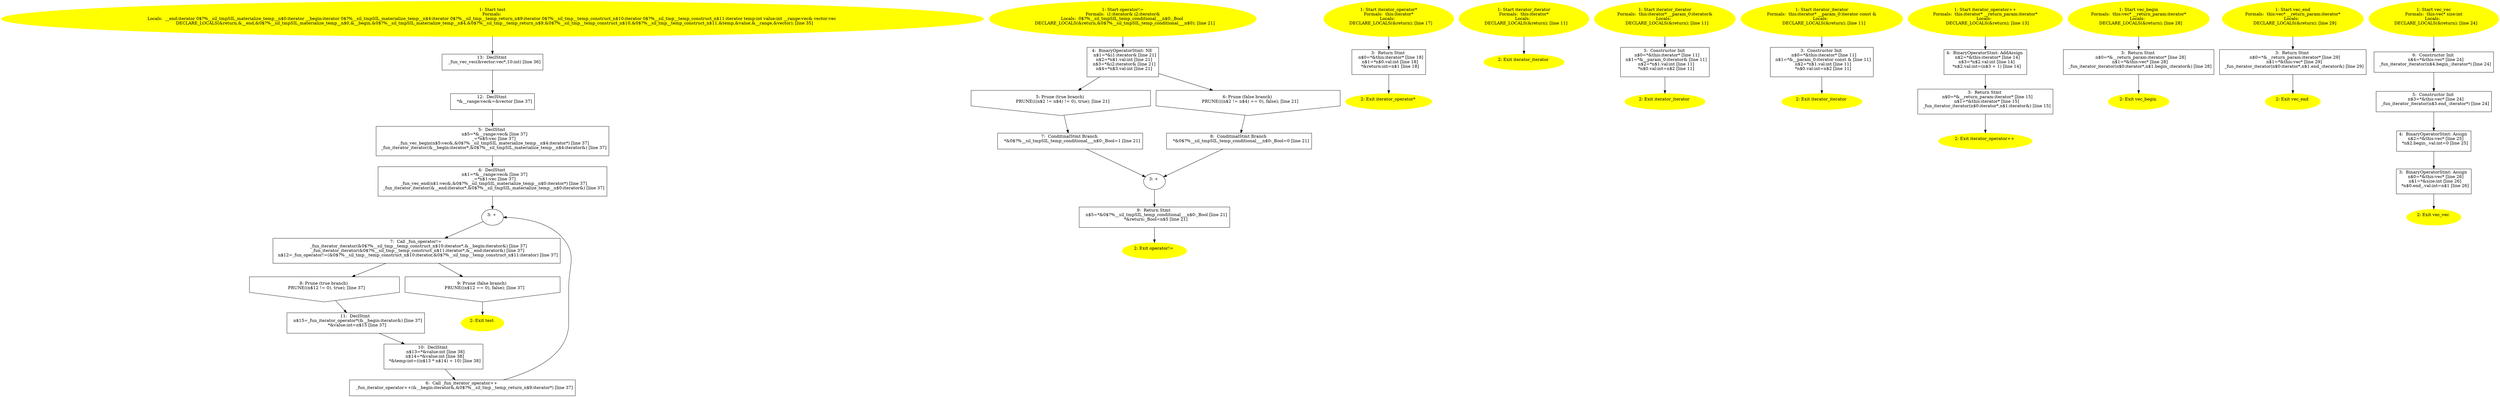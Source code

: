 /* @generated */
digraph iCFG {
"test#_Z4testv.1b928d988491fdd2fa78fcb048d46e8c_1" [label="1: Start test\nFormals: \nLocals:  __end:iterator 0$?%__sil_tmpSIL_materialize_temp__n$0:iterator __begin:iterator 0$?%__sil_tmpSIL_materialize_temp__n$4:iterator 0$?%__sil_tmp__temp_return_n$9:iterator 0$?%__sil_tmp__temp_construct_n$10:iterator 0$?%__sil_tmp__temp_construct_n$11:iterator temp:int value:int __range:vec& vector:vec \n   DECLARE_LOCALS(&return,&__end,&0$?%__sil_tmpSIL_materialize_temp__n$0,&__begin,&0$?%__sil_tmpSIL_materialize_temp__n$4,&0$?%__sil_tmp__temp_return_n$9,&0$?%__sil_tmp__temp_construct_n$10,&0$?%__sil_tmp__temp_construct_n$11,&temp,&value,&__range,&vector); [line 35]\n " color=yellow style=filled]
	

	 "test#_Z4testv.1b928d988491fdd2fa78fcb048d46e8c_1" -> "test#_Z4testv.1b928d988491fdd2fa78fcb048d46e8c_13" ;
"test#_Z4testv.1b928d988491fdd2fa78fcb048d46e8c_2" [label="2: Exit test \n  " color=yellow style=filled]
	

"test#_Z4testv.1b928d988491fdd2fa78fcb048d46e8c_3" [label="3: + \n  " ]
	

	 "test#_Z4testv.1b928d988491fdd2fa78fcb048d46e8c_3" -> "test#_Z4testv.1b928d988491fdd2fa78fcb048d46e8c_7" ;
"test#_Z4testv.1b928d988491fdd2fa78fcb048d46e8c_4" [label="4:  DeclStmt \n   n$1=*&__range:vec& [line 37]\n  _=*n$1:vec [line 37]\n  _fun_vec_end(n$1:vec&,&0$?%__sil_tmpSIL_materialize_temp__n$0:iterator*) [line 37]\n  _fun_iterator_iterator(&__end:iterator*,&0$?%__sil_tmpSIL_materialize_temp__n$0:iterator&) [line 37]\n " shape="box"]
	

	 "test#_Z4testv.1b928d988491fdd2fa78fcb048d46e8c_4" -> "test#_Z4testv.1b928d988491fdd2fa78fcb048d46e8c_3" ;
"test#_Z4testv.1b928d988491fdd2fa78fcb048d46e8c_5" [label="5:  DeclStmt \n   n$5=*&__range:vec& [line 37]\n  _=*n$5:vec [line 37]\n  _fun_vec_begin(n$5:vec&,&0$?%__sil_tmpSIL_materialize_temp__n$4:iterator*) [line 37]\n  _fun_iterator_iterator(&__begin:iterator*,&0$?%__sil_tmpSIL_materialize_temp__n$4:iterator&) [line 37]\n " shape="box"]
	

	 "test#_Z4testv.1b928d988491fdd2fa78fcb048d46e8c_5" -> "test#_Z4testv.1b928d988491fdd2fa78fcb048d46e8c_4" ;
"test#_Z4testv.1b928d988491fdd2fa78fcb048d46e8c_6" [label="6:  Call _fun_iterator_operator++ \n   _fun_iterator_operator++(&__begin:iterator&,&0$?%__sil_tmp__temp_return_n$9:iterator*) [line 37]\n " shape="box"]
	

	 "test#_Z4testv.1b928d988491fdd2fa78fcb048d46e8c_6" -> "test#_Z4testv.1b928d988491fdd2fa78fcb048d46e8c_3" ;
"test#_Z4testv.1b928d988491fdd2fa78fcb048d46e8c_7" [label="7:  Call _fun_operator!= \n   _fun_iterator_iterator(&0$?%__sil_tmp__temp_construct_n$10:iterator*,&__begin:iterator&) [line 37]\n  _fun_iterator_iterator(&0$?%__sil_tmp__temp_construct_n$11:iterator*,&__end:iterator&) [line 37]\n  n$12=_fun_operator!=(&0$?%__sil_tmp__temp_construct_n$10:iterator,&0$?%__sil_tmp__temp_construct_n$11:iterator) [line 37]\n " shape="box"]
	

	 "test#_Z4testv.1b928d988491fdd2fa78fcb048d46e8c_7" -> "test#_Z4testv.1b928d988491fdd2fa78fcb048d46e8c_8" ;
	 "test#_Z4testv.1b928d988491fdd2fa78fcb048d46e8c_7" -> "test#_Z4testv.1b928d988491fdd2fa78fcb048d46e8c_9" ;
"test#_Z4testv.1b928d988491fdd2fa78fcb048d46e8c_8" [label="8: Prune (true branch) \n   PRUNE((n$12 != 0), true); [line 37]\n " shape="invhouse"]
	

	 "test#_Z4testv.1b928d988491fdd2fa78fcb048d46e8c_8" -> "test#_Z4testv.1b928d988491fdd2fa78fcb048d46e8c_11" ;
"test#_Z4testv.1b928d988491fdd2fa78fcb048d46e8c_9" [label="9: Prune (false branch) \n   PRUNE((n$12 == 0), false); [line 37]\n " shape="invhouse"]
	

	 "test#_Z4testv.1b928d988491fdd2fa78fcb048d46e8c_9" -> "test#_Z4testv.1b928d988491fdd2fa78fcb048d46e8c_2" ;
"test#_Z4testv.1b928d988491fdd2fa78fcb048d46e8c_10" [label="10:  DeclStmt \n   n$13=*&value:int [line 38]\n  n$14=*&value:int [line 38]\n  *&temp:int=((n$13 * n$14) + 10) [line 38]\n " shape="box"]
	

	 "test#_Z4testv.1b928d988491fdd2fa78fcb048d46e8c_10" -> "test#_Z4testv.1b928d988491fdd2fa78fcb048d46e8c_6" ;
"test#_Z4testv.1b928d988491fdd2fa78fcb048d46e8c_11" [label="11:  DeclStmt \n   n$15=_fun_iterator_operator*(&__begin:iterator&) [line 37]\n  *&value:int=n$15 [line 37]\n " shape="box"]
	

	 "test#_Z4testv.1b928d988491fdd2fa78fcb048d46e8c_11" -> "test#_Z4testv.1b928d988491fdd2fa78fcb048d46e8c_10" ;
"test#_Z4testv.1b928d988491fdd2fa78fcb048d46e8c_12" [label="12:  DeclStmt \n   *&__range:vec&=&vector [line 37]\n " shape="box"]
	

	 "test#_Z4testv.1b928d988491fdd2fa78fcb048d46e8c_12" -> "test#_Z4testv.1b928d988491fdd2fa78fcb048d46e8c_5" ;
"test#_Z4testv.1b928d988491fdd2fa78fcb048d46e8c_13" [label="13:  DeclStmt \n   _fun_vec_vec(&vector:vec*,10:int) [line 36]\n " shape="box"]
	

	 "test#_Z4testv.1b928d988491fdd2fa78fcb048d46e8c_13" -> "test#_Z4testv.1b928d988491fdd2fa78fcb048d46e8c_12" ;
"operator!=#_Zne8iteratorS_.497d6549b2907c91697671b3c62dc141_1" [label="1: Start operator!=\nFormals:  i1:iterator& i2:iterator&\nLocals:  0$?%__sil_tmpSIL_temp_conditional___n$0:_Bool \n   DECLARE_LOCALS(&return,&0$?%__sil_tmpSIL_temp_conditional___n$0); [line 21]\n " color=yellow style=filled]
	

	 "operator!=#_Zne8iteratorS_.497d6549b2907c91697671b3c62dc141_1" -> "operator!=#_Zne8iteratorS_.497d6549b2907c91697671b3c62dc141_4" ;
"operator!=#_Zne8iteratorS_.497d6549b2907c91697671b3c62dc141_2" [label="2: Exit operator!= \n  " color=yellow style=filled]
	

"operator!=#_Zne8iteratorS_.497d6549b2907c91697671b3c62dc141_3" [label="3: + \n  " ]
	

	 "operator!=#_Zne8iteratorS_.497d6549b2907c91697671b3c62dc141_3" -> "operator!=#_Zne8iteratorS_.497d6549b2907c91697671b3c62dc141_9" ;
"operator!=#_Zne8iteratorS_.497d6549b2907c91697671b3c62dc141_4" [label="4:  BinaryOperatorStmt: NE \n   n$1=*&i1:iterator& [line 21]\n  n$2=*n$1.val:int [line 21]\n  n$3=*&i2:iterator& [line 21]\n  n$4=*n$3.val:int [line 21]\n " shape="box"]
	

	 "operator!=#_Zne8iteratorS_.497d6549b2907c91697671b3c62dc141_4" -> "operator!=#_Zne8iteratorS_.497d6549b2907c91697671b3c62dc141_5" ;
	 "operator!=#_Zne8iteratorS_.497d6549b2907c91697671b3c62dc141_4" -> "operator!=#_Zne8iteratorS_.497d6549b2907c91697671b3c62dc141_6" ;
"operator!=#_Zne8iteratorS_.497d6549b2907c91697671b3c62dc141_5" [label="5: Prune (true branch) \n   PRUNE(((n$2 != n$4) != 0), true); [line 21]\n " shape="invhouse"]
	

	 "operator!=#_Zne8iteratorS_.497d6549b2907c91697671b3c62dc141_5" -> "operator!=#_Zne8iteratorS_.497d6549b2907c91697671b3c62dc141_7" ;
"operator!=#_Zne8iteratorS_.497d6549b2907c91697671b3c62dc141_6" [label="6: Prune (false branch) \n   PRUNE(((n$2 != n$4) == 0), false); [line 21]\n " shape="invhouse"]
	

	 "operator!=#_Zne8iteratorS_.497d6549b2907c91697671b3c62dc141_6" -> "operator!=#_Zne8iteratorS_.497d6549b2907c91697671b3c62dc141_8" ;
"operator!=#_Zne8iteratorS_.497d6549b2907c91697671b3c62dc141_7" [label="7:  ConditinalStmt Branch \n   *&0$?%__sil_tmpSIL_temp_conditional___n$0:_Bool=1 [line 21]\n " shape="box"]
	

	 "operator!=#_Zne8iteratorS_.497d6549b2907c91697671b3c62dc141_7" -> "operator!=#_Zne8iteratorS_.497d6549b2907c91697671b3c62dc141_3" ;
"operator!=#_Zne8iteratorS_.497d6549b2907c91697671b3c62dc141_8" [label="8:  ConditinalStmt Branch \n   *&0$?%__sil_tmpSIL_temp_conditional___n$0:_Bool=0 [line 21]\n " shape="box"]
	

	 "operator!=#_Zne8iteratorS_.497d6549b2907c91697671b3c62dc141_8" -> "operator!=#_Zne8iteratorS_.497d6549b2907c91697671b3c62dc141_3" ;
"operator!=#_Zne8iteratorS_.497d6549b2907c91697671b3c62dc141_9" [label="9:  Return Stmt \n   n$5=*&0$?%__sil_tmpSIL_temp_conditional___n$0:_Bool [line 21]\n  *&return:_Bool=n$5 [line 21]\n " shape="box"]
	

	 "operator!=#_Zne8iteratorS_.497d6549b2907c91697671b3c62dc141_9" -> "operator!=#_Zne8iteratorS_.497d6549b2907c91697671b3c62dc141_2" ;
"operator*#iterator#(_ZN8iteratordeEv).d1b3c4615152af7edafb600f858babe9_1" [label="1: Start iterator_operator*\nFormals:  this:iterator*\nLocals:  \n   DECLARE_LOCALS(&return); [line 17]\n " color=yellow style=filled]
	

	 "operator*#iterator#(_ZN8iteratordeEv).d1b3c4615152af7edafb600f858babe9_1" -> "operator*#iterator#(_ZN8iteratordeEv).d1b3c4615152af7edafb600f858babe9_3" ;
"operator*#iterator#(_ZN8iteratordeEv).d1b3c4615152af7edafb600f858babe9_2" [label="2: Exit iterator_operator* \n  " color=yellow style=filled]
	

"operator*#iterator#(_ZN8iteratordeEv).d1b3c4615152af7edafb600f858babe9_3" [label="3:  Return Stmt \n   n$0=*&this:iterator* [line 18]\n  n$1=*n$0.val:int [line 18]\n  *&return:int=n$1 [line 18]\n " shape="box"]
	

	 "operator*#iterator#(_ZN8iteratordeEv).d1b3c4615152af7edafb600f858babe9_3" -> "operator*#iterator#(_ZN8iteratordeEv).d1b3c4615152af7edafb600f858babe9_2" ;
"iterator#iterator#{_ZN8iteratorC1Ev}.08cc564498e71f410a910c6598ac515d_1" [label="1: Start iterator_iterator\nFormals:  this:iterator*\nLocals:  \n   DECLARE_LOCALS(&return); [line 11]\n " color=yellow style=filled]
	

	 "iterator#iterator#{_ZN8iteratorC1Ev}.08cc564498e71f410a910c6598ac515d_1" -> "iterator#iterator#{_ZN8iteratorC1Ev}.08cc564498e71f410a910c6598ac515d_2" ;
"iterator#iterator#{_ZN8iteratorC1Ev}.08cc564498e71f410a910c6598ac515d_2" [label="2: Exit iterator_iterator \n  " color=yellow style=filled]
	

"iterator#iterator#{_ZN8iteratorC1EOS_|constexpr}.a5e77b29aa9873bc624723bf9c8a9a81_1" [label="1: Start iterator_iterator\nFormals:  this:iterator* __param_0:iterator&\nLocals:  \n   DECLARE_LOCALS(&return); [line 11]\n " color=yellow style=filled]
	

	 "iterator#iterator#{_ZN8iteratorC1EOS_|constexpr}.a5e77b29aa9873bc624723bf9c8a9a81_1" -> "iterator#iterator#{_ZN8iteratorC1EOS_|constexpr}.a5e77b29aa9873bc624723bf9c8a9a81_3" ;
"iterator#iterator#{_ZN8iteratorC1EOS_|constexpr}.a5e77b29aa9873bc624723bf9c8a9a81_2" [label="2: Exit iterator_iterator \n  " color=yellow style=filled]
	

"iterator#iterator#{_ZN8iteratorC1EOS_|constexpr}.a5e77b29aa9873bc624723bf9c8a9a81_3" [label="3:  Constructor Init \n   n$0=*&this:iterator* [line 11]\n  n$1=*&__param_0:iterator& [line 11]\n  n$2=*n$1.val:int [line 11]\n  *n$0.val:int=n$2 [line 11]\n " shape="box"]
	

	 "iterator#iterator#{_ZN8iteratorC1EOS_|constexpr}.a5e77b29aa9873bc624723bf9c8a9a81_3" -> "iterator#iterator#{_ZN8iteratorC1EOS_|constexpr}.a5e77b29aa9873bc624723bf9c8a9a81_2" ;
"iterator#iterator#{_ZN8iteratorC1ERKS_|constexpr}.57529c2e76765ed4b717c839a2e167f2_1" [label="1: Start iterator_iterator\nFormals:  this:iterator* __param_0:iterator const &\nLocals:  \n   DECLARE_LOCALS(&return); [line 11]\n " color=yellow style=filled]
	

	 "iterator#iterator#{_ZN8iteratorC1ERKS_|constexpr}.57529c2e76765ed4b717c839a2e167f2_1" -> "iterator#iterator#{_ZN8iteratorC1ERKS_|constexpr}.57529c2e76765ed4b717c839a2e167f2_3" ;
"iterator#iterator#{_ZN8iteratorC1ERKS_|constexpr}.57529c2e76765ed4b717c839a2e167f2_2" [label="2: Exit iterator_iterator \n  " color=yellow style=filled]
	

"iterator#iterator#{_ZN8iteratorC1ERKS_|constexpr}.57529c2e76765ed4b717c839a2e167f2_3" [label="3:  Constructor Init \n   n$0=*&this:iterator* [line 11]\n  n$1=*&__param_0:iterator const & [line 11]\n  n$2=*n$1.val:int [line 11]\n  *n$0.val:int=n$2 [line 11]\n " shape="box"]
	

	 "iterator#iterator#{_ZN8iteratorC1ERKS_|constexpr}.57529c2e76765ed4b717c839a2e167f2_3" -> "iterator#iterator#{_ZN8iteratorC1ERKS_|constexpr}.57529c2e76765ed4b717c839a2e167f2_2" ;
"operator++#iterator#(_ZN8iteratorppEv).481cd4295a88dd8484d30c9fa49f20de_1" [label="1: Start iterator_operator++\nFormals:  this:iterator* __return_param:iterator*\nLocals:  \n   DECLARE_LOCALS(&return); [line 13]\n " color=yellow style=filled]
	

	 "operator++#iterator#(_ZN8iteratorppEv).481cd4295a88dd8484d30c9fa49f20de_1" -> "operator++#iterator#(_ZN8iteratorppEv).481cd4295a88dd8484d30c9fa49f20de_4" ;
"operator++#iterator#(_ZN8iteratorppEv).481cd4295a88dd8484d30c9fa49f20de_2" [label="2: Exit iterator_operator++ \n  " color=yellow style=filled]
	

"operator++#iterator#(_ZN8iteratorppEv).481cd4295a88dd8484d30c9fa49f20de_3" [label="3:  Return Stmt \n   n$0=*&__return_param:iterator* [line 15]\n  n$1=*&this:iterator* [line 15]\n  _fun_iterator_iterator(n$0:iterator*,n$1:iterator&) [line 15]\n " shape="box"]
	

	 "operator++#iterator#(_ZN8iteratorppEv).481cd4295a88dd8484d30c9fa49f20de_3" -> "operator++#iterator#(_ZN8iteratorppEv).481cd4295a88dd8484d30c9fa49f20de_2" ;
"operator++#iterator#(_ZN8iteratorppEv).481cd4295a88dd8484d30c9fa49f20de_4" [label="4:  BinaryOperatorStmt: AddAssign \n   n$2=*&this:iterator* [line 14]\n  n$3=*n$2.val:int [line 14]\n  *n$2.val:int=(n$3 + 1) [line 14]\n " shape="box"]
	

	 "operator++#iterator#(_ZN8iteratorppEv).481cd4295a88dd8484d30c9fa49f20de_4" -> "operator++#iterator#(_ZN8iteratorppEv).481cd4295a88dd8484d30c9fa49f20de_3" ;
"begin#vec#(_ZN3vec5beginEv).96512a36818473acee09880231ed04a2_1" [label="1: Start vec_begin\nFormals:  this:vec* __return_param:iterator*\nLocals:  \n   DECLARE_LOCALS(&return); [line 28]\n " color=yellow style=filled]
	

	 "begin#vec#(_ZN3vec5beginEv).96512a36818473acee09880231ed04a2_1" -> "begin#vec#(_ZN3vec5beginEv).96512a36818473acee09880231ed04a2_3" ;
"begin#vec#(_ZN3vec5beginEv).96512a36818473acee09880231ed04a2_2" [label="2: Exit vec_begin \n  " color=yellow style=filled]
	

"begin#vec#(_ZN3vec5beginEv).96512a36818473acee09880231ed04a2_3" [label="3:  Return Stmt \n   n$0=*&__return_param:iterator* [line 28]\n  n$1=*&this:vec* [line 28]\n  _fun_iterator_iterator(n$0:iterator*,n$1.begin_:iterator&) [line 28]\n " shape="box"]
	

	 "begin#vec#(_ZN3vec5beginEv).96512a36818473acee09880231ed04a2_3" -> "begin#vec#(_ZN3vec5beginEv).96512a36818473acee09880231ed04a2_2" ;
"end#vec#(_ZN3vec3endEv).6850285fa8bcd9ded126c1d33dfb58b7_1" [label="1: Start vec_end\nFormals:  this:vec* __return_param:iterator*\nLocals:  \n   DECLARE_LOCALS(&return); [line 29]\n " color=yellow style=filled]
	

	 "end#vec#(_ZN3vec3endEv).6850285fa8bcd9ded126c1d33dfb58b7_1" -> "end#vec#(_ZN3vec3endEv).6850285fa8bcd9ded126c1d33dfb58b7_3" ;
"end#vec#(_ZN3vec3endEv).6850285fa8bcd9ded126c1d33dfb58b7_2" [label="2: Exit vec_end \n  " color=yellow style=filled]
	

"end#vec#(_ZN3vec3endEv).6850285fa8bcd9ded126c1d33dfb58b7_3" [label="3:  Return Stmt \n   n$0=*&__return_param:iterator* [line 29]\n  n$1=*&this:vec* [line 29]\n  _fun_iterator_iterator(n$0:iterator*,n$1.end_:iterator&) [line 29]\n " shape="box"]
	

	 "end#vec#(_ZN3vec3endEv).6850285fa8bcd9ded126c1d33dfb58b7_3" -> "end#vec#(_ZN3vec3endEv).6850285fa8bcd9ded126c1d33dfb58b7_2" ;
"vec#vec#{_ZN3vecC1Ei}.6681aa224d2ca6c17243a62fbf363429_1" [label="1: Start vec_vec\nFormals:  this:vec* size:int\nLocals:  \n   DECLARE_LOCALS(&return); [line 24]\n " color=yellow style=filled]
	

	 "vec#vec#{_ZN3vecC1Ei}.6681aa224d2ca6c17243a62fbf363429_1" -> "vec#vec#{_ZN3vecC1Ei}.6681aa224d2ca6c17243a62fbf363429_6" ;
"vec#vec#{_ZN3vecC1Ei}.6681aa224d2ca6c17243a62fbf363429_2" [label="2: Exit vec_vec \n  " color=yellow style=filled]
	

"vec#vec#{_ZN3vecC1Ei}.6681aa224d2ca6c17243a62fbf363429_3" [label="3:  BinaryOperatorStmt: Assign \n   n$0=*&this:vec* [line 26]\n  n$1=*&size:int [line 26]\n  *n$0.end_.val:int=n$1 [line 26]\n " shape="box"]
	

	 "vec#vec#{_ZN3vecC1Ei}.6681aa224d2ca6c17243a62fbf363429_3" -> "vec#vec#{_ZN3vecC1Ei}.6681aa224d2ca6c17243a62fbf363429_2" ;
"vec#vec#{_ZN3vecC1Ei}.6681aa224d2ca6c17243a62fbf363429_4" [label="4:  BinaryOperatorStmt: Assign \n   n$2=*&this:vec* [line 25]\n  *n$2.begin_.val:int=0 [line 25]\n " shape="box"]
	

	 "vec#vec#{_ZN3vecC1Ei}.6681aa224d2ca6c17243a62fbf363429_4" -> "vec#vec#{_ZN3vecC1Ei}.6681aa224d2ca6c17243a62fbf363429_3" ;
"vec#vec#{_ZN3vecC1Ei}.6681aa224d2ca6c17243a62fbf363429_5" [label="5:  Constructor Init \n   n$3=*&this:vec* [line 24]\n  _fun_iterator_iterator(n$3.end_:iterator*) [line 24]\n " shape="box"]
	

	 "vec#vec#{_ZN3vecC1Ei}.6681aa224d2ca6c17243a62fbf363429_5" -> "vec#vec#{_ZN3vecC1Ei}.6681aa224d2ca6c17243a62fbf363429_4" ;
"vec#vec#{_ZN3vecC1Ei}.6681aa224d2ca6c17243a62fbf363429_6" [label="6:  Constructor Init \n   n$4=*&this:vec* [line 24]\n  _fun_iterator_iterator(n$4.begin_:iterator*) [line 24]\n " shape="box"]
	

	 "vec#vec#{_ZN3vecC1Ei}.6681aa224d2ca6c17243a62fbf363429_6" -> "vec#vec#{_ZN3vecC1Ei}.6681aa224d2ca6c17243a62fbf363429_5" ;
}
